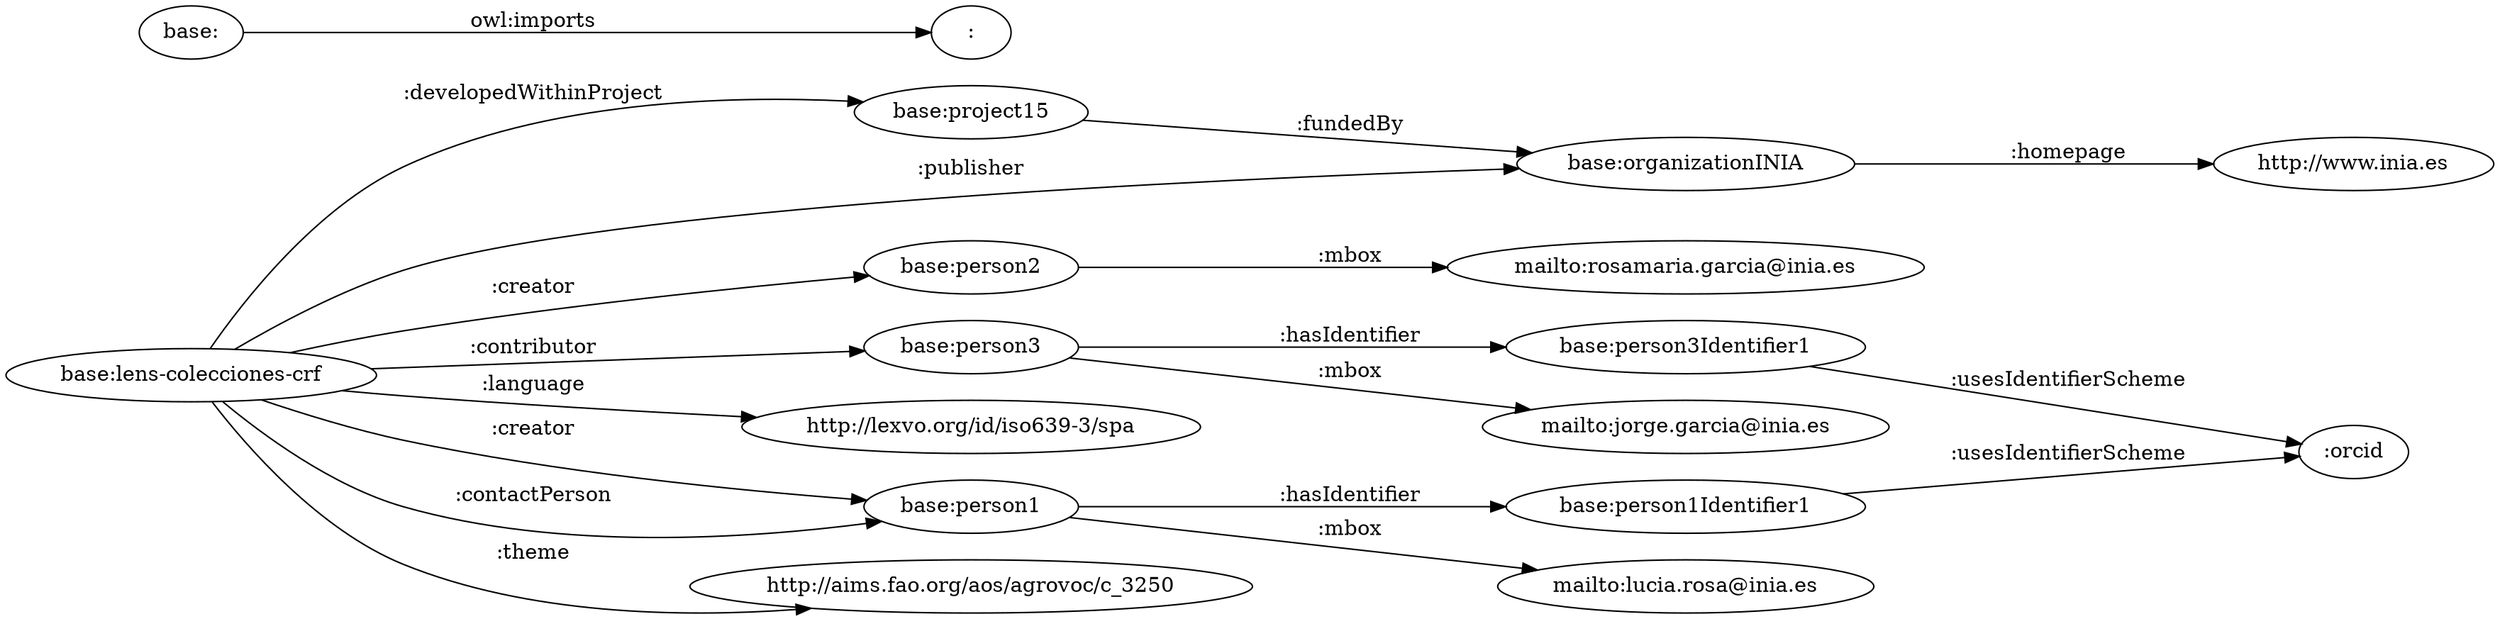 digraph ar2dtool_diagram { 
rankdir=LR;
size="1501"
	"base:person3Identifier1" -> ":orcid" [ label = ":usesIdentifierScheme" ];
	"base:project15" -> "base:organizationINIA" [ label = ":fundedBy" ];
	"base:person2" -> "mailto:rosamaria.garcia@inia.es" [ label = ":mbox" ];
	"base:" -> ":" [ label = "owl:imports" ];
	"base:organizationINIA" -> "http://www.inia.es" [ label = ":homepage" ];
	"base:person3" -> "mailto:jorge.garcia@inia.es" [ label = ":mbox" ];
	"base:person3" -> "base:person3Identifier1" [ label = ":hasIdentifier" ];
	"base:person1Identifier1" -> ":orcid" [ label = ":usesIdentifierScheme" ];
	"base:lens-colecciones-crf" -> "base:person3" [ label = ":contributor" ];
	"base:lens-colecciones-crf" -> "base:organizationINIA" [ label = ":publisher" ];
	"base:lens-colecciones-crf" -> "base:person2" [ label = ":creator" ];
	"base:lens-colecciones-crf" -> "base:project15" [ label = ":developedWithinProject" ];
	"base:lens-colecciones-crf" -> "http://lexvo.org/id/iso639-3/spa" [ label = ":language" ];
	"base:lens-colecciones-crf" -> "base:person1" [ label = ":creator" ];
	"base:lens-colecciones-crf" -> "base:person1" [ label = ":contactPerson" ];
	"base:lens-colecciones-crf" -> "http://aims.fao.org/aos/agrovoc/c_3250" [ label = ":theme" ];
	"base:person1" -> "mailto:lucia.rosa@inia.es" [ label = ":mbox" ];
	"base:person1" -> "base:person1Identifier1" [ label = ":hasIdentifier" ];

}
